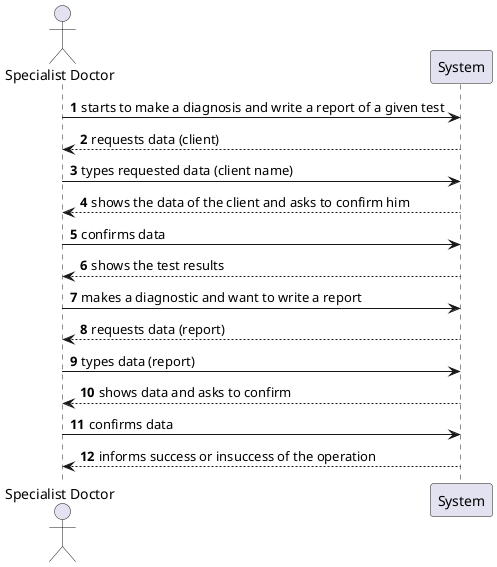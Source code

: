 @startuml
'https://plantuml.com/sequence-diagram

autonumber

actor  "Specialist Doctor" as Spec

Spec -> System: starts to make a diagnosis and write a report of a given test
System --> Spec: requests data (client)

Spec -> System: types requested data (client name)
System --> Spec: shows the data of the client and asks to confirm him

Spec -> System: confirms data
System --> Spec: shows the test results

Spec -> System: makes a diagnostic and want to write a report
System --> Spec: requests data (report)

Spec -> System: types data (report)
System --> Spec: shows data and asks to confirm

Spec -> System: confirms data
System --> Spec: informs success or insuccess of the operation
@enduml